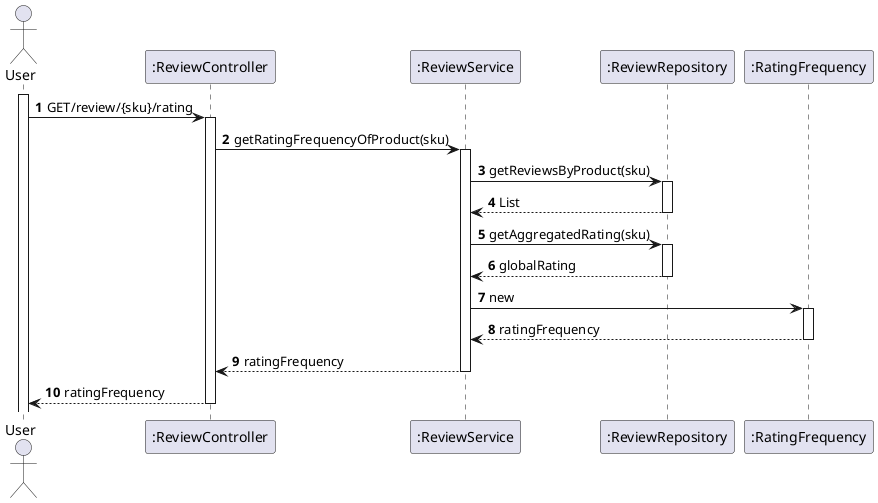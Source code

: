 @startuml
'https://plantuml.com/sequence-diagram

autoactivate on
autonumber

actor "User" as User
participant ":ReviewController" as Ctrl
participant ":ReviewService" as Service
participant ":ReviewRepository" as Rep
participant ":RatingFrequency" as RatFreq

activate User

User -> Ctrl: GET/review/{sku}/rating
Ctrl -> Service: getRatingFrequencyOfProduct(sku)
Service -> Rep: getReviewsByProduct(sku)
Rep --> Service: List
Service -> Rep: getAggregatedRating(sku)
Rep --> Service: globalRating
Service -> RatFreq : new
RatFreq --> Service: ratingFrequency
Service --> Ctrl: ratingFrequency
Ctrl --> User: ratingFrequency

@enduml
